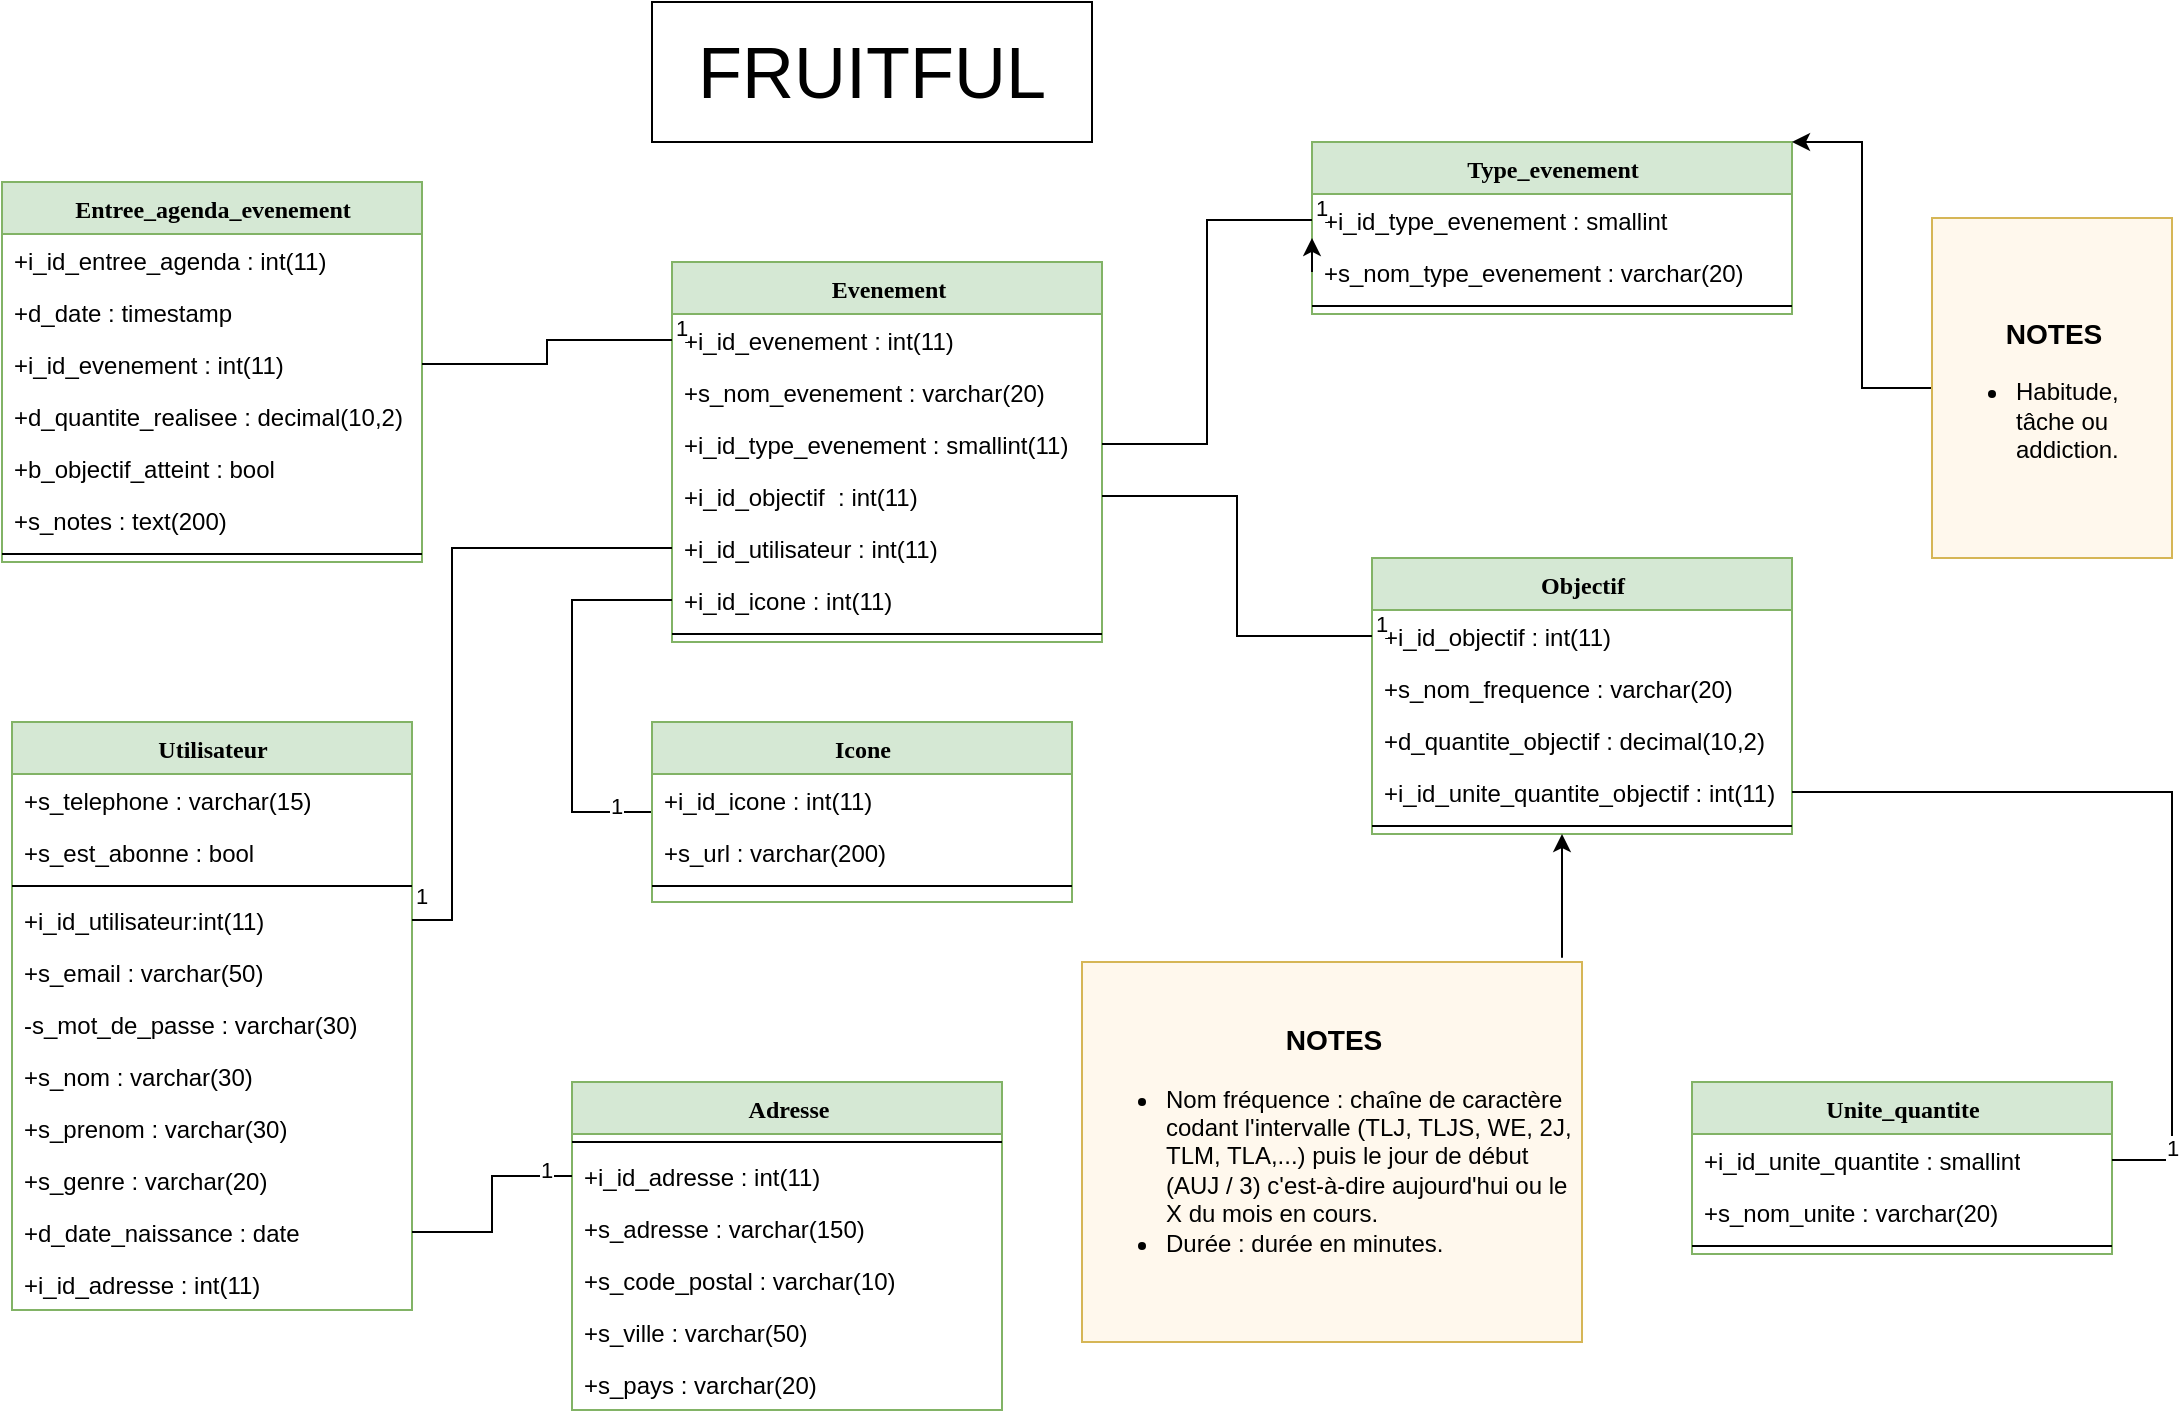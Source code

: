 <mxfile version="24.0.4" type="device">
  <diagram name="Page-1" id="9f46799a-70d6-7492-0946-bef42562c5a5">
    <mxGraphModel dx="1378" dy="1704" grid="1" gridSize="10" guides="1" tooltips="1" connect="1" arrows="1" fold="1" page="1" pageScale="1" pageWidth="1169" pageHeight="827" background="none" math="0" shadow="0">
      <root>
        <mxCell id="0" />
        <mxCell id="1" parent="0" />
        <mxCell id="78961159f06e98e8-17" value="Utilisateur" style="swimlane;html=1;fontStyle=1;align=center;verticalAlign=top;childLayout=stackLayout;horizontal=1;startSize=26;horizontalStack=0;resizeParent=1;resizeLast=0;collapsible=1;marginBottom=0;swimlaneFillColor=#ffffff;rounded=0;shadow=0;comic=0;labelBackgroundColor=none;strokeWidth=1;fillColor=#d5e8d4;fontFamily=Verdana;fontSize=12;strokeColor=#82b366;" parent="1" vertex="1">
          <mxGeometry x="60" y="-420" width="200" height="294" as="geometry" />
        </mxCell>
        <mxCell id="proPuomuaWpZtXoINsXv-56" value="+s_telephone : varchar(15)" style="text;html=1;strokeColor=none;fillColor=none;align=left;verticalAlign=top;spacingLeft=4;spacingRight=4;whiteSpace=wrap;overflow=hidden;rotatable=0;points=[[0,0.5],[1,0.5]];portConstraint=eastwest;" parent="78961159f06e98e8-17" vertex="1">
          <mxGeometry y="26" width="200" height="26" as="geometry" />
        </mxCell>
        <mxCell id="proPuomuaWpZtXoINsXv-59" value="+s_est_abonne : bool" style="text;html=1;strokeColor=none;fillColor=none;align=left;verticalAlign=top;spacingLeft=4;spacingRight=4;whiteSpace=wrap;overflow=hidden;rotatable=0;points=[[0,0.5],[1,0.5]];portConstraint=eastwest;" parent="78961159f06e98e8-17" vertex="1">
          <mxGeometry y="52" width="200" height="26" as="geometry" />
        </mxCell>
        <mxCell id="78961159f06e98e8-19" value="" style="line;html=1;strokeWidth=1;fillColor=none;align=left;verticalAlign=middle;spacingTop=-1;spacingLeft=3;spacingRight=3;rotatable=0;labelPosition=right;points=[];portConstraint=eastwest;" parent="78961159f06e98e8-17" vertex="1">
          <mxGeometry y="78" width="200" height="8" as="geometry" />
        </mxCell>
        <mxCell id="78961159f06e98e8-21" value="+i_id_utilisateur:int(11)&lt;div&gt;&lt;br&gt;&lt;/div&gt;" style="text;html=1;strokeColor=none;fillColor=none;align=left;verticalAlign=top;spacingLeft=4;spacingRight=4;whiteSpace=wrap;overflow=hidden;rotatable=0;points=[[0,0.5],[1,0.5]];portConstraint=eastwest;" parent="78961159f06e98e8-17" vertex="1">
          <mxGeometry y="86" width="200" height="26" as="geometry" />
        </mxCell>
        <mxCell id="proPuomuaWpZtXoINsXv-57" value="+s_email : varchar(50)" style="text;html=1;strokeColor=none;fillColor=none;align=left;verticalAlign=top;spacingLeft=4;spacingRight=4;whiteSpace=wrap;overflow=hidden;rotatable=0;points=[[0,0.5],[1,0.5]];portConstraint=eastwest;" parent="78961159f06e98e8-17" vertex="1">
          <mxGeometry y="112" width="200" height="26" as="geometry" />
        </mxCell>
        <mxCell id="proPuomuaWpZtXoINsXv-39" value="-s_mot_de_passe : varchar(30)" style="text;html=1;strokeColor=none;fillColor=none;align=left;verticalAlign=top;spacingLeft=4;spacingRight=4;whiteSpace=wrap;overflow=hidden;rotatable=0;points=[[0,0.5],[1,0.5]];portConstraint=eastwest;" parent="78961159f06e98e8-17" vertex="1">
          <mxGeometry y="138" width="200" height="26" as="geometry" />
        </mxCell>
        <mxCell id="78961159f06e98e8-23" value="+s_nom : varchar(30)" style="text;html=1;strokeColor=none;fillColor=none;align=left;verticalAlign=top;spacingLeft=4;spacingRight=4;whiteSpace=wrap;overflow=hidden;rotatable=0;points=[[0,0.5],[1,0.5]];portConstraint=eastwest;" parent="78961159f06e98e8-17" vertex="1">
          <mxGeometry y="164" width="200" height="26" as="geometry" />
        </mxCell>
        <mxCell id="RimpmaeOLuGSsFf01hWH-33" value="+s_pre&lt;span style=&quot;background-color: initial;&quot;&gt;nom : varchar(30)&lt;/span&gt;" style="text;html=1;strokeColor=none;fillColor=none;align=left;verticalAlign=top;spacingLeft=4;spacingRight=4;whiteSpace=wrap;overflow=hidden;rotatable=0;points=[[0,0.5],[1,0.5]];portConstraint=eastwest;" parent="78961159f06e98e8-17" vertex="1">
          <mxGeometry y="190" width="200" height="26" as="geometry" />
        </mxCell>
        <mxCell id="proPuomuaWpZtXoINsXv-58" value="+s_genre : varchar(20)" style="text;html=1;strokeColor=none;fillColor=none;align=left;verticalAlign=top;spacingLeft=4;spacingRight=4;whiteSpace=wrap;overflow=hidden;rotatable=0;points=[[0,0.5],[1,0.5]];portConstraint=eastwest;" parent="78961159f06e98e8-17" vertex="1">
          <mxGeometry y="216" width="200" height="26" as="geometry" />
        </mxCell>
        <mxCell id="RimpmaeOLuGSsFf01hWH-34" value="+d_date_naissance : date" style="text;html=1;strokeColor=none;fillColor=none;align=left;verticalAlign=top;spacingLeft=4;spacingRight=4;whiteSpace=wrap;overflow=hidden;rotatable=0;points=[[0,0.5],[1,0.5]];portConstraint=eastwest;" parent="78961159f06e98e8-17" vertex="1">
          <mxGeometry y="242" width="200" height="26" as="geometry" />
        </mxCell>
        <mxCell id="FAkRMq4oiA0O8ffsJWuq-9" value="+i_id_adresse : int(11)" style="text;html=1;strokeColor=none;fillColor=none;align=left;verticalAlign=top;spacingLeft=4;spacingRight=4;whiteSpace=wrap;overflow=hidden;rotatable=0;points=[[0,0.5],[1,0.5]];portConstraint=eastwest;" vertex="1" parent="78961159f06e98e8-17">
          <mxGeometry y="268" width="200" height="26" as="geometry" />
        </mxCell>
        <mxCell id="78961159f06e98e8-43" value="Type_evenement" style="swimlane;html=1;fontStyle=1;align=center;verticalAlign=top;childLayout=stackLayout;horizontal=1;startSize=26;horizontalStack=0;resizeParent=1;resizeLast=0;collapsible=1;marginBottom=0;swimlaneFillColor=#ffffff;rounded=0;shadow=0;comic=0;labelBackgroundColor=none;strokeWidth=1;fillColor=#d5e8d4;fontFamily=Verdana;fontSize=12;strokeColor=#82b366;" parent="1" vertex="1">
          <mxGeometry x="710" y="-710" width="240" height="86" as="geometry" />
        </mxCell>
        <mxCell id="78961159f06e98e8-44" value="+i_id_type_evenement : smallint" style="text;html=1;strokeColor=none;fillColor=none;align=left;verticalAlign=top;spacingLeft=4;spacingRight=4;whiteSpace=wrap;overflow=hidden;rotatable=0;points=[[0,0.5],[1,0.5]];portConstraint=eastwest;" parent="78961159f06e98e8-43" vertex="1">
          <mxGeometry y="26" width="240" height="26" as="geometry" />
        </mxCell>
        <mxCell id="78961159f06e98e8-45" value="+s_nom_type_evenement : varchar(20)" style="text;html=1;strokeColor=none;fillColor=none;align=left;verticalAlign=top;spacingLeft=4;spacingRight=4;whiteSpace=wrap;overflow=hidden;rotatable=0;points=[[0,0.5],[1,0.5]];portConstraint=eastwest;" parent="78961159f06e98e8-43" vertex="1">
          <mxGeometry y="52" width="240" height="26" as="geometry" />
        </mxCell>
        <mxCell id="78961159f06e98e8-51" value="" style="line;html=1;strokeWidth=1;fillColor=none;align=left;verticalAlign=middle;spacingTop=-1;spacingLeft=3;spacingRight=3;rotatable=0;labelPosition=right;points=[];portConstraint=eastwest;" parent="78961159f06e98e8-43" vertex="1">
          <mxGeometry y="78" width="240" height="8" as="geometry" />
        </mxCell>
        <mxCell id="RimpmaeOLuGSsFf01hWH-17" style="edgeStyle=orthogonalEdgeStyle;rounded=0;orthogonalLoop=1;jettySize=auto;html=1;exitX=0;exitY=0.5;exitDx=0;exitDy=0;entryX=0;entryY=-0.154;entryDx=0;entryDy=0;entryPerimeter=0;" parent="78961159f06e98e8-43" source="78961159f06e98e8-45" target="78961159f06e98e8-45" edge="1">
          <mxGeometry relative="1" as="geometry" />
        </mxCell>
        <mxCell id="78961159f06e98e8-82" value="Objectif" style="swimlane;html=1;fontStyle=1;align=center;verticalAlign=top;childLayout=stackLayout;horizontal=1;startSize=26;horizontalStack=0;resizeParent=1;resizeLast=0;collapsible=1;marginBottom=0;swimlaneFillColor=#ffffff;rounded=0;shadow=0;comic=0;labelBackgroundColor=none;strokeWidth=1;fillColor=#d5e8d4;fontFamily=Verdana;fontSize=12;strokeColor=#82b366;" parent="1" vertex="1">
          <mxGeometry x="740" y="-502" width="210" height="138" as="geometry" />
        </mxCell>
        <mxCell id="RimpmaeOLuGSsFf01hWH-15" value="+i_id_objectif : int(11)" style="text;html=1;strokeColor=none;fillColor=none;align=left;verticalAlign=top;spacingLeft=4;spacingRight=4;whiteSpace=wrap;overflow=hidden;rotatable=0;points=[[0,0.5],[1,0.5]];portConstraint=eastwest;" parent="78961159f06e98e8-82" vertex="1">
          <mxGeometry y="26" width="210" height="26" as="geometry" />
        </mxCell>
        <mxCell id="78961159f06e98e8-83" value="+s_nom_frequence : varchar(20)" style="text;html=1;strokeColor=none;fillColor=none;align=left;verticalAlign=top;spacingLeft=4;spacingRight=4;whiteSpace=wrap;overflow=hidden;rotatable=0;points=[[0,0.5],[1,0.5]];portConstraint=eastwest;" parent="78961159f06e98e8-82" vertex="1">
          <mxGeometry y="52" width="210" height="26" as="geometry" />
        </mxCell>
        <mxCell id="78961159f06e98e8-84" value="+d_quantite_objectif : decimal(10,2)" style="text;html=1;strokeColor=none;fillColor=none;align=left;verticalAlign=top;spacingLeft=4;spacingRight=4;whiteSpace=wrap;overflow=hidden;rotatable=0;points=[[0,0.5],[1,0.5]];portConstraint=eastwest;" parent="78961159f06e98e8-82" vertex="1">
          <mxGeometry y="78" width="210" height="26" as="geometry" />
        </mxCell>
        <mxCell id="ynVvJ8G1KkkCJliASK6e-1" value="+i_id_unite_quantite_objectif : int(11)" style="text;html=1;strokeColor=none;fillColor=none;align=left;verticalAlign=top;spacingLeft=4;spacingRight=4;whiteSpace=wrap;overflow=hidden;rotatable=0;points=[[0,0.5],[1,0.5]];portConstraint=eastwest;" parent="78961159f06e98e8-82" vertex="1">
          <mxGeometry y="104" width="210" height="26" as="geometry" />
        </mxCell>
        <mxCell id="78961159f06e98e8-90" value="" style="line;html=1;strokeWidth=1;fillColor=none;align=left;verticalAlign=middle;spacingTop=-1;spacingLeft=3;spacingRight=3;rotatable=0;labelPosition=right;points=[];portConstraint=eastwest;" parent="78961159f06e98e8-82" vertex="1">
          <mxGeometry y="130" width="210" height="8" as="geometry" />
        </mxCell>
        <mxCell id="RimpmaeOLuGSsFf01hWH-20" value="Entree_agenda_evenement" style="swimlane;html=1;fontStyle=1;align=center;verticalAlign=top;childLayout=stackLayout;horizontal=1;startSize=26;horizontalStack=0;resizeParent=1;resizeLast=0;collapsible=1;marginBottom=0;swimlaneFillColor=#ffffff;rounded=0;shadow=0;comic=0;labelBackgroundColor=none;strokeWidth=1;fillColor=#d5e8d4;fontFamily=Verdana;fontSize=12;strokeColor=#82b366;" parent="1" vertex="1">
          <mxGeometry x="55" y="-690" width="210" height="190" as="geometry" />
        </mxCell>
        <mxCell id="ynVvJ8G1KkkCJliASK6e-11" value="+i_id_entree_agenda : int(11)" style="text;html=1;strokeColor=none;fillColor=none;align=left;verticalAlign=top;spacingLeft=4;spacingRight=4;whiteSpace=wrap;overflow=hidden;rotatable=0;points=[[0,0.5],[1,0.5]];portConstraint=eastwest;" parent="RimpmaeOLuGSsFf01hWH-20" vertex="1">
          <mxGeometry y="26" width="210" height="26" as="geometry" />
        </mxCell>
        <mxCell id="RimpmaeOLuGSsFf01hWH-22" value="+d_date : timestamp" style="text;html=1;strokeColor=none;fillColor=none;align=left;verticalAlign=top;spacingLeft=4;spacingRight=4;whiteSpace=wrap;overflow=hidden;rotatable=0;points=[[0,0.5],[1,0.5]];portConstraint=eastwest;" parent="RimpmaeOLuGSsFf01hWH-20" vertex="1">
          <mxGeometry y="52" width="210" height="26" as="geometry" />
        </mxCell>
        <mxCell id="RimpmaeOLuGSsFf01hWH-49" value="+i_id_evenement : int(11)&lt;div&gt;&lt;br&gt;&lt;/div&gt;" style="text;html=1;strokeColor=none;fillColor=none;align=left;verticalAlign=top;spacingLeft=4;spacingRight=4;whiteSpace=wrap;overflow=hidden;rotatable=0;points=[[0,0.5],[1,0.5]];portConstraint=eastwest;" parent="RimpmaeOLuGSsFf01hWH-20" vertex="1">
          <mxGeometry y="78" width="210" height="26" as="geometry" />
        </mxCell>
        <mxCell id="proPuomuaWpZtXoINsXv-22" value="+d_quantite_realisee : decimal(10,2)" style="text;html=1;strokeColor=none;fillColor=none;align=left;verticalAlign=top;spacingLeft=4;spacingRight=4;whiteSpace=wrap;overflow=hidden;rotatable=0;points=[[0,0.5],[1,0.5]];portConstraint=eastwest;" parent="RimpmaeOLuGSsFf01hWH-20" vertex="1">
          <mxGeometry y="104" width="210" height="26" as="geometry" />
        </mxCell>
        <mxCell id="RimpmaeOLuGSsFf01hWH-24" value="+b_objectif_atteint : bool" style="text;html=1;strokeColor=none;fillColor=none;align=left;verticalAlign=top;spacingLeft=4;spacingRight=4;whiteSpace=wrap;overflow=hidden;rotatable=0;points=[[0,0.5],[1,0.5]];portConstraint=eastwest;" parent="RimpmaeOLuGSsFf01hWH-20" vertex="1">
          <mxGeometry y="130" width="210" height="26" as="geometry" />
        </mxCell>
        <mxCell id="RimpmaeOLuGSsFf01hWH-25" value="+s_notes : text(200)" style="text;html=1;strokeColor=none;fillColor=none;align=left;verticalAlign=top;spacingLeft=4;spacingRight=4;whiteSpace=wrap;overflow=hidden;rotatable=0;points=[[0,0.5],[1,0.5]];portConstraint=eastwest;" parent="RimpmaeOLuGSsFf01hWH-20" vertex="1">
          <mxGeometry y="156" width="210" height="26" as="geometry" />
        </mxCell>
        <mxCell id="RimpmaeOLuGSsFf01hWH-26" value="" style="line;html=1;strokeWidth=1;fillColor=none;align=left;verticalAlign=middle;spacingTop=-1;spacingLeft=3;spacingRight=3;rotatable=0;labelPosition=right;points=[];portConstraint=eastwest;" parent="RimpmaeOLuGSsFf01hWH-20" vertex="1">
          <mxGeometry y="182" width="210" height="8" as="geometry" />
        </mxCell>
        <mxCell id="proPuomuaWpZtXoINsXv-62" style="edgeStyle=elbowEdgeStyle;rounded=0;orthogonalLoop=1;jettySize=auto;html=1;exitX=0.88;exitY=-0.011;exitDx=0;exitDy=0;exitPerimeter=0;" parent="1" target="78961159f06e98e8-82" edge="1">
          <mxGeometry relative="1" as="geometry">
            <mxPoint x="1010.02" y="-506.032" as="targetPoint" />
            <mxPoint x="835" y="-302.09" as="sourcePoint" />
          </mxGeometry>
        </mxCell>
        <mxCell id="RimpmaeOLuGSsFf01hWH-37" value="&lt;h3 style=&quot;text-align: center;&quot;&gt;NOTES&lt;/h3&gt;&lt;div&gt;&lt;ul&gt;&lt;li&gt;Nom fréquence : chaîne de caractère codant l&#39;intervalle (TLJ, TLJS, WE, 2J, TLM, TLA,...) puis le jour de début (AUJ / 3) c&#39;est-à-dire aujourd&#39;hui ou le X du mois en cours.&lt;/li&gt;&lt;li&gt;Durée : durée en minutes.&lt;/li&gt;&lt;/ul&gt;&lt;div&gt;&lt;br&gt;&lt;/div&gt;&lt;/div&gt;" style="text;html=1;align=left;verticalAlign=middle;whiteSpace=wrap;rounded=0;strokeColor=#d6b656;fillColor=#FFF8ED;" parent="1" vertex="1">
          <mxGeometry x="595" y="-300" width="250" height="190" as="geometry" />
        </mxCell>
        <mxCell id="proPuomuaWpZtXoINsXv-15" value="Evenement" style="swimlane;html=1;fontStyle=1;align=center;verticalAlign=top;childLayout=stackLayout;horizontal=1;startSize=26;horizontalStack=0;resizeParent=1;resizeLast=0;collapsible=1;marginBottom=0;swimlaneFillColor=#ffffff;rounded=0;shadow=0;comic=0;labelBackgroundColor=none;strokeWidth=1;fillColor=#d5e8d4;fontFamily=Verdana;fontSize=12;strokeColor=#82b366;" parent="1" vertex="1">
          <mxGeometry x="390" y="-650" width="215" height="190" as="geometry" />
        </mxCell>
        <mxCell id="proPuomuaWpZtXoINsXv-16" value="+i_id_evenement : int(11)" style="text;html=1;strokeColor=none;fillColor=none;align=left;verticalAlign=top;spacingLeft=4;spacingRight=4;whiteSpace=wrap;overflow=hidden;rotatable=0;points=[[0,0.5],[1,0.5]];portConstraint=eastwest;" parent="proPuomuaWpZtXoINsXv-15" vertex="1">
          <mxGeometry y="26" width="215" height="26" as="geometry" />
        </mxCell>
        <mxCell id="proPuomuaWpZtXoINsXv-30" value="+s_nom_evenement : varchar(20)" style="text;html=1;strokeColor=none;fillColor=none;align=left;verticalAlign=top;spacingLeft=4;spacingRight=4;whiteSpace=wrap;overflow=hidden;rotatable=0;points=[[0,0.5],[1,0.5]];portConstraint=eastwest;" parent="proPuomuaWpZtXoINsXv-15" vertex="1">
          <mxGeometry y="52" width="215" height="26" as="geometry" />
        </mxCell>
        <mxCell id="proPuomuaWpZtXoINsXv-17" value="+i_id_type_evenement : smallint(11)" style="text;html=1;strokeColor=none;fillColor=none;align=left;verticalAlign=top;spacingLeft=4;spacingRight=4;whiteSpace=wrap;overflow=hidden;rotatable=0;points=[[0,0.5],[1,0.5]];portConstraint=eastwest;" parent="proPuomuaWpZtXoINsXv-15" vertex="1">
          <mxGeometry y="78" width="215" height="26" as="geometry" />
        </mxCell>
        <mxCell id="proPuomuaWpZtXoINsXv-34" value="+i_id_objectif&amp;nbsp; : int(11)" style="text;html=1;strokeColor=none;fillColor=none;align=left;verticalAlign=top;spacingLeft=4;spacingRight=4;whiteSpace=wrap;overflow=hidden;rotatable=0;points=[[0,0.5],[1,0.5]];portConstraint=eastwest;" parent="proPuomuaWpZtXoINsXv-15" vertex="1">
          <mxGeometry y="104" width="215" height="26" as="geometry" />
        </mxCell>
        <mxCell id="proPuomuaWpZtXoINsXv-38" value="+i_id_utilisateur : int(11)" style="text;html=1;strokeColor=none;fillColor=none;align=left;verticalAlign=top;spacingLeft=4;spacingRight=4;whiteSpace=wrap;overflow=hidden;rotatable=0;points=[[0,0.5],[1,0.5]];portConstraint=eastwest;" parent="proPuomuaWpZtXoINsXv-15" vertex="1">
          <mxGeometry y="130" width="215" height="26" as="geometry" />
        </mxCell>
        <mxCell id="ynVvJ8G1KkkCJliASK6e-12" value="+i_id_icone : int(11)" style="text;html=1;strokeColor=none;fillColor=none;align=left;verticalAlign=top;spacingLeft=4;spacingRight=4;whiteSpace=wrap;overflow=hidden;rotatable=0;points=[[0,0.5],[1,0.5]];portConstraint=eastwest;" parent="proPuomuaWpZtXoINsXv-15" vertex="1">
          <mxGeometry y="156" width="215" height="26" as="geometry" />
        </mxCell>
        <mxCell id="proPuomuaWpZtXoINsXv-21" value="" style="line;html=1;strokeWidth=1;fillColor=none;align=left;verticalAlign=middle;spacingTop=-1;spacingLeft=3;spacingRight=3;rotatable=0;labelPosition=right;points=[];portConstraint=eastwest;" parent="proPuomuaWpZtXoINsXv-15" vertex="1">
          <mxGeometry y="182" width="215" height="8" as="geometry" />
        </mxCell>
        <mxCell id="proPuomuaWpZtXoINsXv-24" value="1" style="endArrow=none;html=1;endSize=12;startArrow=none;startSize=14;startFill=0;edgeStyle=elbowEdgeStyle;align=left;verticalAlign=bottom;rounded=0;endFill=0;" parent="1" source="RimpmaeOLuGSsFf01hWH-15" target="proPuomuaWpZtXoINsXv-34" edge="1">
          <mxGeometry x="-1" y="3" relative="1" as="geometry">
            <mxPoint x="950" y="-410" as="sourcePoint" />
            <mxPoint x="840" y="-269" as="targetPoint" />
          </mxGeometry>
        </mxCell>
        <mxCell id="proPuomuaWpZtXoINsXv-31" value="1" style="endArrow=none;html=1;endSize=12;startArrow=none;startSize=14;startFill=0;edgeStyle=elbowEdgeStyle;align=left;verticalAlign=bottom;rounded=0;endFill=0;entryX=1;entryY=0.5;entryDx=0;entryDy=0;" parent="1" source="78961159f06e98e8-44" target="proPuomuaWpZtXoINsXv-17" edge="1">
          <mxGeometry x="-1" y="3" relative="1" as="geometry">
            <mxPoint x="880" y="-650" as="sourcePoint" />
            <mxPoint x="770" y="-512" as="targetPoint" />
          </mxGeometry>
        </mxCell>
        <mxCell id="proPuomuaWpZtXoINsXv-14" value="1" style="endArrow=none;html=1;endSize=12;startArrow=none;startSize=14;startFill=0;edgeStyle=elbowEdgeStyle;align=left;verticalAlign=bottom;rounded=0;endFill=0;" parent="1" source="78961159f06e98e8-21" target="proPuomuaWpZtXoINsXv-38" edge="1">
          <mxGeometry x="-1" y="3" relative="1" as="geometry">
            <mxPoint x="210" y="-371" as="sourcePoint" />
            <mxPoint x="580" y="-570" as="targetPoint" />
            <Array as="points">
              <mxPoint x="280" y="-370" />
            </Array>
          </mxGeometry>
        </mxCell>
        <mxCell id="proPuomuaWpZtXoINsXv-33" value="1" style="endArrow=none;html=1;endSize=12;startArrow=none;startSize=14;startFill=0;edgeStyle=elbowEdgeStyle;align=left;verticalAlign=bottom;rounded=0;endFill=0;" parent="1" source="proPuomuaWpZtXoINsXv-16" target="RimpmaeOLuGSsFf01hWH-49" edge="1">
          <mxGeometry x="-1" y="3" relative="1" as="geometry">
            <mxPoint x="840" y="-630" as="sourcePoint" />
            <mxPoint x="840" y="-295" as="targetPoint" />
          </mxGeometry>
        </mxCell>
        <mxCell id="proPuomuaWpZtXoINsXv-61" style="edgeStyle=elbowEdgeStyle;rounded=0;orthogonalLoop=1;jettySize=auto;html=1;entryX=1;entryY=0;entryDx=0;entryDy=0;" parent="1" source="proPuomuaWpZtXoINsXv-60" target="78961159f06e98e8-43" edge="1">
          <mxGeometry relative="1" as="geometry" />
        </mxCell>
        <mxCell id="proPuomuaWpZtXoINsXv-60" value="&lt;h3 style=&quot;text-align: center;&quot;&gt;NOTES&lt;/h3&gt;&lt;div&gt;&lt;ul&gt;&lt;li&gt;Habitude, tâche ou addiction.&lt;/li&gt;&lt;/ul&gt;&lt;/div&gt;" style="text;html=1;align=left;verticalAlign=middle;whiteSpace=wrap;rounded=0;strokeColor=#d6b656;fillColor=#FFF8ED;" parent="1" vertex="1">
          <mxGeometry x="1020" y="-672" width="120" height="170" as="geometry" />
        </mxCell>
        <mxCell id="proPuomuaWpZtXoINsXv-63" value="&lt;font style=&quot;font-size: 36px;&quot;&gt;FRUITFUL&lt;/font&gt;" style="html=1;whiteSpace=wrap;" parent="1" vertex="1">
          <mxGeometry x="380" y="-780" width="220" height="70" as="geometry" />
        </mxCell>
        <mxCell id="ynVvJ8G1KkkCJliASK6e-2" value="Unite_quantite" style="swimlane;html=1;fontStyle=1;align=center;verticalAlign=top;childLayout=stackLayout;horizontal=1;startSize=26;horizontalStack=0;resizeParent=1;resizeLast=0;collapsible=1;marginBottom=0;swimlaneFillColor=#ffffff;rounded=0;shadow=0;comic=0;labelBackgroundColor=none;strokeWidth=1;fillColor=#d5e8d4;fontFamily=Verdana;fontSize=12;strokeColor=#82b366;" parent="1" vertex="1">
          <mxGeometry x="900" y="-240" width="210" height="86" as="geometry" />
        </mxCell>
        <mxCell id="ynVvJ8G1KkkCJliASK6e-8" value="+i_id_unite_quantite : smallint" style="text;html=1;strokeColor=none;fillColor=none;align=left;verticalAlign=top;spacingLeft=4;spacingRight=4;whiteSpace=wrap;overflow=hidden;rotatable=0;points=[[0,0.5],[1,0.5]];portConstraint=eastwest;" parent="ynVvJ8G1KkkCJliASK6e-2" vertex="1">
          <mxGeometry y="26" width="210" height="26" as="geometry" />
        </mxCell>
        <mxCell id="ynVvJ8G1KkkCJliASK6e-4" value="+s_nom_unite : varchar(20)" style="text;html=1;strokeColor=none;fillColor=none;align=left;verticalAlign=top;spacingLeft=4;spacingRight=4;whiteSpace=wrap;overflow=hidden;rotatable=0;points=[[0,0.5],[1,0.5]];portConstraint=eastwest;" parent="ynVvJ8G1KkkCJliASK6e-2" vertex="1">
          <mxGeometry y="52" width="210" height="26" as="geometry" />
        </mxCell>
        <mxCell id="ynVvJ8G1KkkCJliASK6e-7" value="" style="line;html=1;strokeWidth=1;fillColor=none;align=left;verticalAlign=middle;spacingTop=-1;spacingLeft=3;spacingRight=3;rotatable=0;labelPosition=right;points=[];portConstraint=eastwest;" parent="ynVvJ8G1KkkCJliASK6e-2" vertex="1">
          <mxGeometry y="78" width="210" height="8" as="geometry" />
        </mxCell>
        <mxCell id="ynVvJ8G1KkkCJliASK6e-9" style="edgeStyle=elbowEdgeStyle;rounded=0;orthogonalLoop=1;jettySize=auto;html=1;endArrow=none;endFill=0;" parent="1" source="ynVvJ8G1KkkCJliASK6e-8" target="ynVvJ8G1KkkCJliASK6e-1" edge="1">
          <mxGeometry relative="1" as="geometry">
            <Array as="points">
              <mxPoint x="1140" y="-290" />
            </Array>
          </mxGeometry>
        </mxCell>
        <mxCell id="ynVvJ8G1KkkCJliASK6e-10" value="1" style="edgeLabel;html=1;align=center;verticalAlign=middle;resizable=0;points=[];" parent="ynVvJ8G1KkkCJliASK6e-9" vertex="1" connectable="0">
          <mxGeometry x="-0.819" relative="1" as="geometry">
            <mxPoint as="offset" />
          </mxGeometry>
        </mxCell>
        <mxCell id="ynVvJ8G1KkkCJliASK6e-17" style="edgeStyle=elbowEdgeStyle;rounded=0;orthogonalLoop=1;jettySize=auto;html=1;endArrow=none;endFill=0;" parent="1" source="ynVvJ8G1KkkCJliASK6e-13" target="ynVvJ8G1KkkCJliASK6e-12" edge="1">
          <mxGeometry relative="1" as="geometry">
            <Array as="points">
              <mxPoint x="340" y="-430" />
            </Array>
          </mxGeometry>
        </mxCell>
        <mxCell id="ynVvJ8G1KkkCJliASK6e-18" value="1" style="edgeLabel;html=1;align=center;verticalAlign=middle;resizable=0;points=[];" parent="ynVvJ8G1KkkCJliASK6e-17" vertex="1" connectable="0">
          <mxGeometry x="-0.816" y="-3" relative="1" as="geometry">
            <mxPoint as="offset" />
          </mxGeometry>
        </mxCell>
        <mxCell id="ynVvJ8G1KkkCJliASK6e-13" value="Icone" style="swimlane;html=1;fontStyle=1;align=center;verticalAlign=top;childLayout=stackLayout;horizontal=1;startSize=26;horizontalStack=0;resizeParent=1;resizeLast=0;collapsible=1;marginBottom=0;swimlaneFillColor=#ffffff;rounded=0;shadow=0;comic=0;labelBackgroundColor=none;strokeWidth=1;fillColor=#d5e8d4;fontFamily=Verdana;fontSize=12;strokeColor=#82b366;" parent="1" vertex="1">
          <mxGeometry x="380" y="-420" width="210" height="90" as="geometry" />
        </mxCell>
        <mxCell id="ynVvJ8G1KkkCJliASK6e-14" value="+i_id_icone : int(11)" style="text;html=1;strokeColor=none;fillColor=none;align=left;verticalAlign=top;spacingLeft=4;spacingRight=4;whiteSpace=wrap;overflow=hidden;rotatable=0;points=[[0,0.5],[1,0.5]];portConstraint=eastwest;" parent="ynVvJ8G1KkkCJliASK6e-13" vertex="1">
          <mxGeometry y="26" width="210" height="26" as="geometry" />
        </mxCell>
        <mxCell id="ynVvJ8G1KkkCJliASK6e-15" value="+s_url : varchar(200)" style="text;html=1;strokeColor=none;fillColor=none;align=left;verticalAlign=top;spacingLeft=4;spacingRight=4;whiteSpace=wrap;overflow=hidden;rotatable=0;points=[[0,0.5],[1,0.5]];portConstraint=eastwest;" parent="ynVvJ8G1KkkCJliASK6e-13" vertex="1">
          <mxGeometry y="52" width="210" height="26" as="geometry" />
        </mxCell>
        <mxCell id="ynVvJ8G1KkkCJliASK6e-16" value="" style="line;html=1;strokeWidth=1;fillColor=none;align=left;verticalAlign=middle;spacingTop=-1;spacingLeft=3;spacingRight=3;rotatable=0;labelPosition=right;points=[];portConstraint=eastwest;" parent="ynVvJ8G1KkkCJliASK6e-13" vertex="1">
          <mxGeometry y="78" width="210" height="8" as="geometry" />
        </mxCell>
        <mxCell id="FAkRMq4oiA0O8ffsJWuq-1" value="Adresse" style="swimlane;html=1;fontStyle=1;align=center;verticalAlign=top;childLayout=stackLayout;horizontal=1;startSize=26;horizontalStack=0;resizeParent=1;resizeLast=0;collapsible=1;marginBottom=0;swimlaneFillColor=#ffffff;rounded=0;shadow=0;comic=0;labelBackgroundColor=none;strokeWidth=1;fillColor=#d5e8d4;fontFamily=Verdana;fontSize=12;strokeColor=#82b366;" vertex="1" parent="1">
          <mxGeometry x="340" y="-240" width="215" height="164" as="geometry" />
        </mxCell>
        <mxCell id="FAkRMq4oiA0O8ffsJWuq-8" value="" style="line;html=1;strokeWidth=1;fillColor=none;align=left;verticalAlign=middle;spacingTop=-1;spacingLeft=3;spacingRight=3;rotatable=0;labelPosition=right;points=[];portConstraint=eastwest;" vertex="1" parent="FAkRMq4oiA0O8ffsJWuq-1">
          <mxGeometry y="26" width="215" height="8" as="geometry" />
        </mxCell>
        <mxCell id="FAkRMq4oiA0O8ffsJWuq-2" value="+i_id_adresse : int(11)" style="text;html=1;strokeColor=none;fillColor=none;align=left;verticalAlign=top;spacingLeft=4;spacingRight=4;whiteSpace=wrap;overflow=hidden;rotatable=0;points=[[0,0.5],[1,0.5]];portConstraint=eastwest;" vertex="1" parent="FAkRMq4oiA0O8ffsJWuq-1">
          <mxGeometry y="34" width="215" height="26" as="geometry" />
        </mxCell>
        <mxCell id="78961159f06e98e8-25" value="+s_adresse : varchar(150)" style="text;html=1;strokeColor=none;fillColor=none;align=left;verticalAlign=top;spacingLeft=4;spacingRight=4;whiteSpace=wrap;overflow=hidden;rotatable=0;points=[[0,0.5],[1,0.5]];portConstraint=eastwest;" parent="FAkRMq4oiA0O8ffsJWuq-1" vertex="1">
          <mxGeometry y="60" width="215" height="26" as="geometry" />
        </mxCell>
        <mxCell id="78961159f06e98e8-26" value="+s_code_postal : varchar(10)" style="text;html=1;strokeColor=none;fillColor=none;align=left;verticalAlign=top;spacingLeft=4;spacingRight=4;whiteSpace=wrap;overflow=hidden;rotatable=0;points=[[0,0.5],[1,0.5]];portConstraint=eastwest;" parent="FAkRMq4oiA0O8ffsJWuq-1" vertex="1">
          <mxGeometry y="86" width="215" height="26" as="geometry" />
        </mxCell>
        <mxCell id="78961159f06e98e8-24" value="+s_ville : varchar(50)" style="text;html=1;strokeColor=none;fillColor=none;align=left;verticalAlign=top;spacingLeft=4;spacingRight=4;whiteSpace=wrap;overflow=hidden;rotatable=0;points=[[0,0.5],[1,0.5]];portConstraint=eastwest;" parent="FAkRMq4oiA0O8ffsJWuq-1" vertex="1">
          <mxGeometry y="112" width="215" height="26" as="geometry" />
        </mxCell>
        <mxCell id="RimpmaeOLuGSsFf01hWH-35" value="+s_pays : varchar(20)" style="text;html=1;strokeColor=none;fillColor=none;align=left;verticalAlign=top;spacingLeft=4;spacingRight=4;whiteSpace=wrap;overflow=hidden;rotatable=0;points=[[0,0.5],[1,0.5]];portConstraint=eastwest;" parent="FAkRMq4oiA0O8ffsJWuq-1" vertex="1">
          <mxGeometry y="138" width="215" height="26" as="geometry" />
        </mxCell>
        <mxCell id="FAkRMq4oiA0O8ffsJWuq-10" style="edgeStyle=orthogonalEdgeStyle;rounded=0;orthogonalLoop=1;jettySize=auto;html=1;endArrow=none;endFill=0;" edge="1" parent="1" source="RimpmaeOLuGSsFf01hWH-34" target="FAkRMq4oiA0O8ffsJWuq-2">
          <mxGeometry relative="1" as="geometry" />
        </mxCell>
        <mxCell id="FAkRMq4oiA0O8ffsJWuq-11" value="1" style="edgeLabel;html=1;align=center;verticalAlign=middle;resizable=0;points=[];" vertex="1" connectable="0" parent="FAkRMq4oiA0O8ffsJWuq-10">
          <mxGeometry x="0.755" y="3" relative="1" as="geometry">
            <mxPoint as="offset" />
          </mxGeometry>
        </mxCell>
      </root>
    </mxGraphModel>
  </diagram>
</mxfile>
